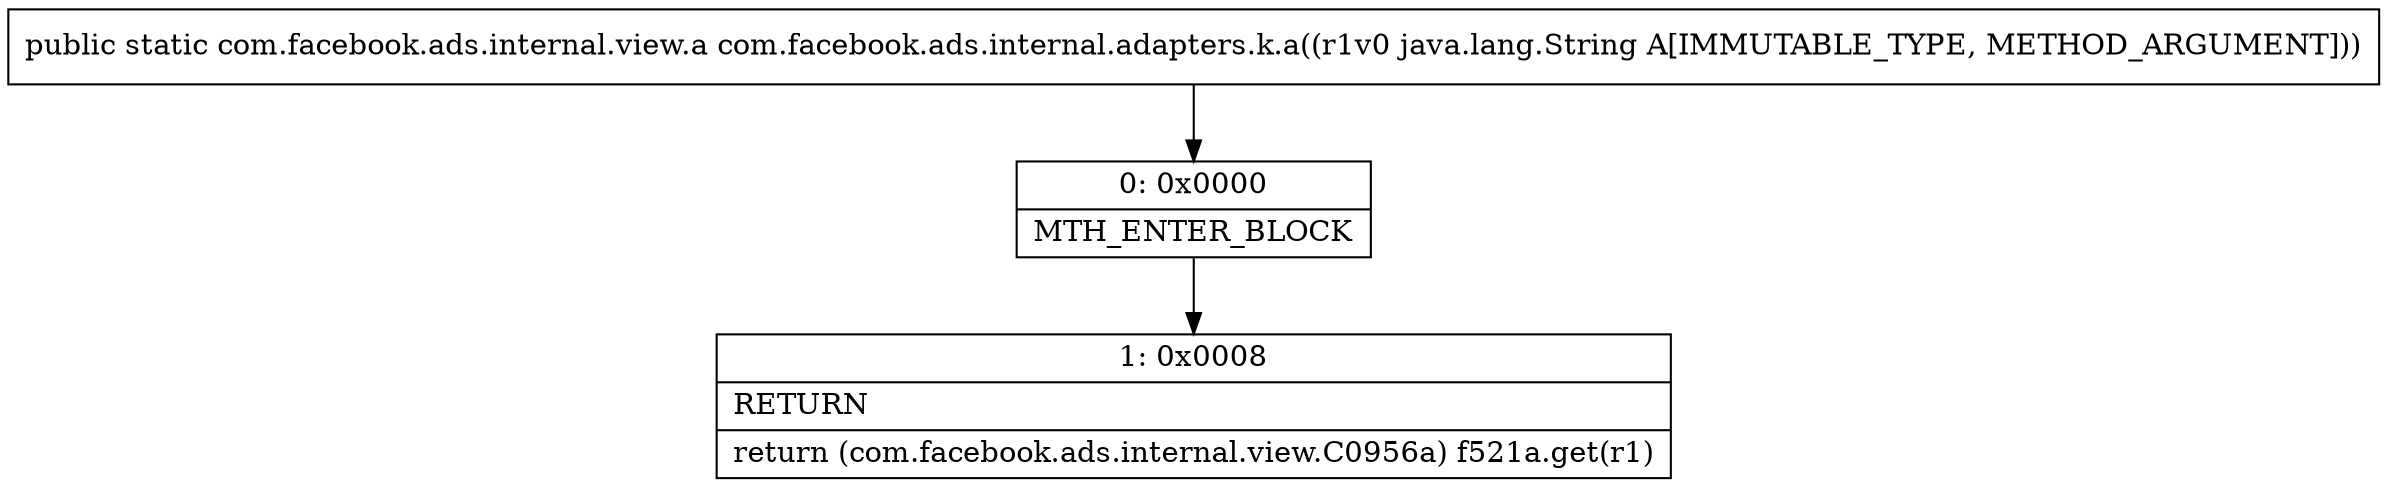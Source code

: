 digraph "CFG forcom.facebook.ads.internal.adapters.k.a(Ljava\/lang\/String;)Lcom\/facebook\/ads\/internal\/view\/a;" {
Node_0 [shape=record,label="{0\:\ 0x0000|MTH_ENTER_BLOCK\l}"];
Node_1 [shape=record,label="{1\:\ 0x0008|RETURN\l|return (com.facebook.ads.internal.view.C0956a) f521a.get(r1)\l}"];
MethodNode[shape=record,label="{public static com.facebook.ads.internal.view.a com.facebook.ads.internal.adapters.k.a((r1v0 java.lang.String A[IMMUTABLE_TYPE, METHOD_ARGUMENT])) }"];
MethodNode -> Node_0;
Node_0 -> Node_1;
}

